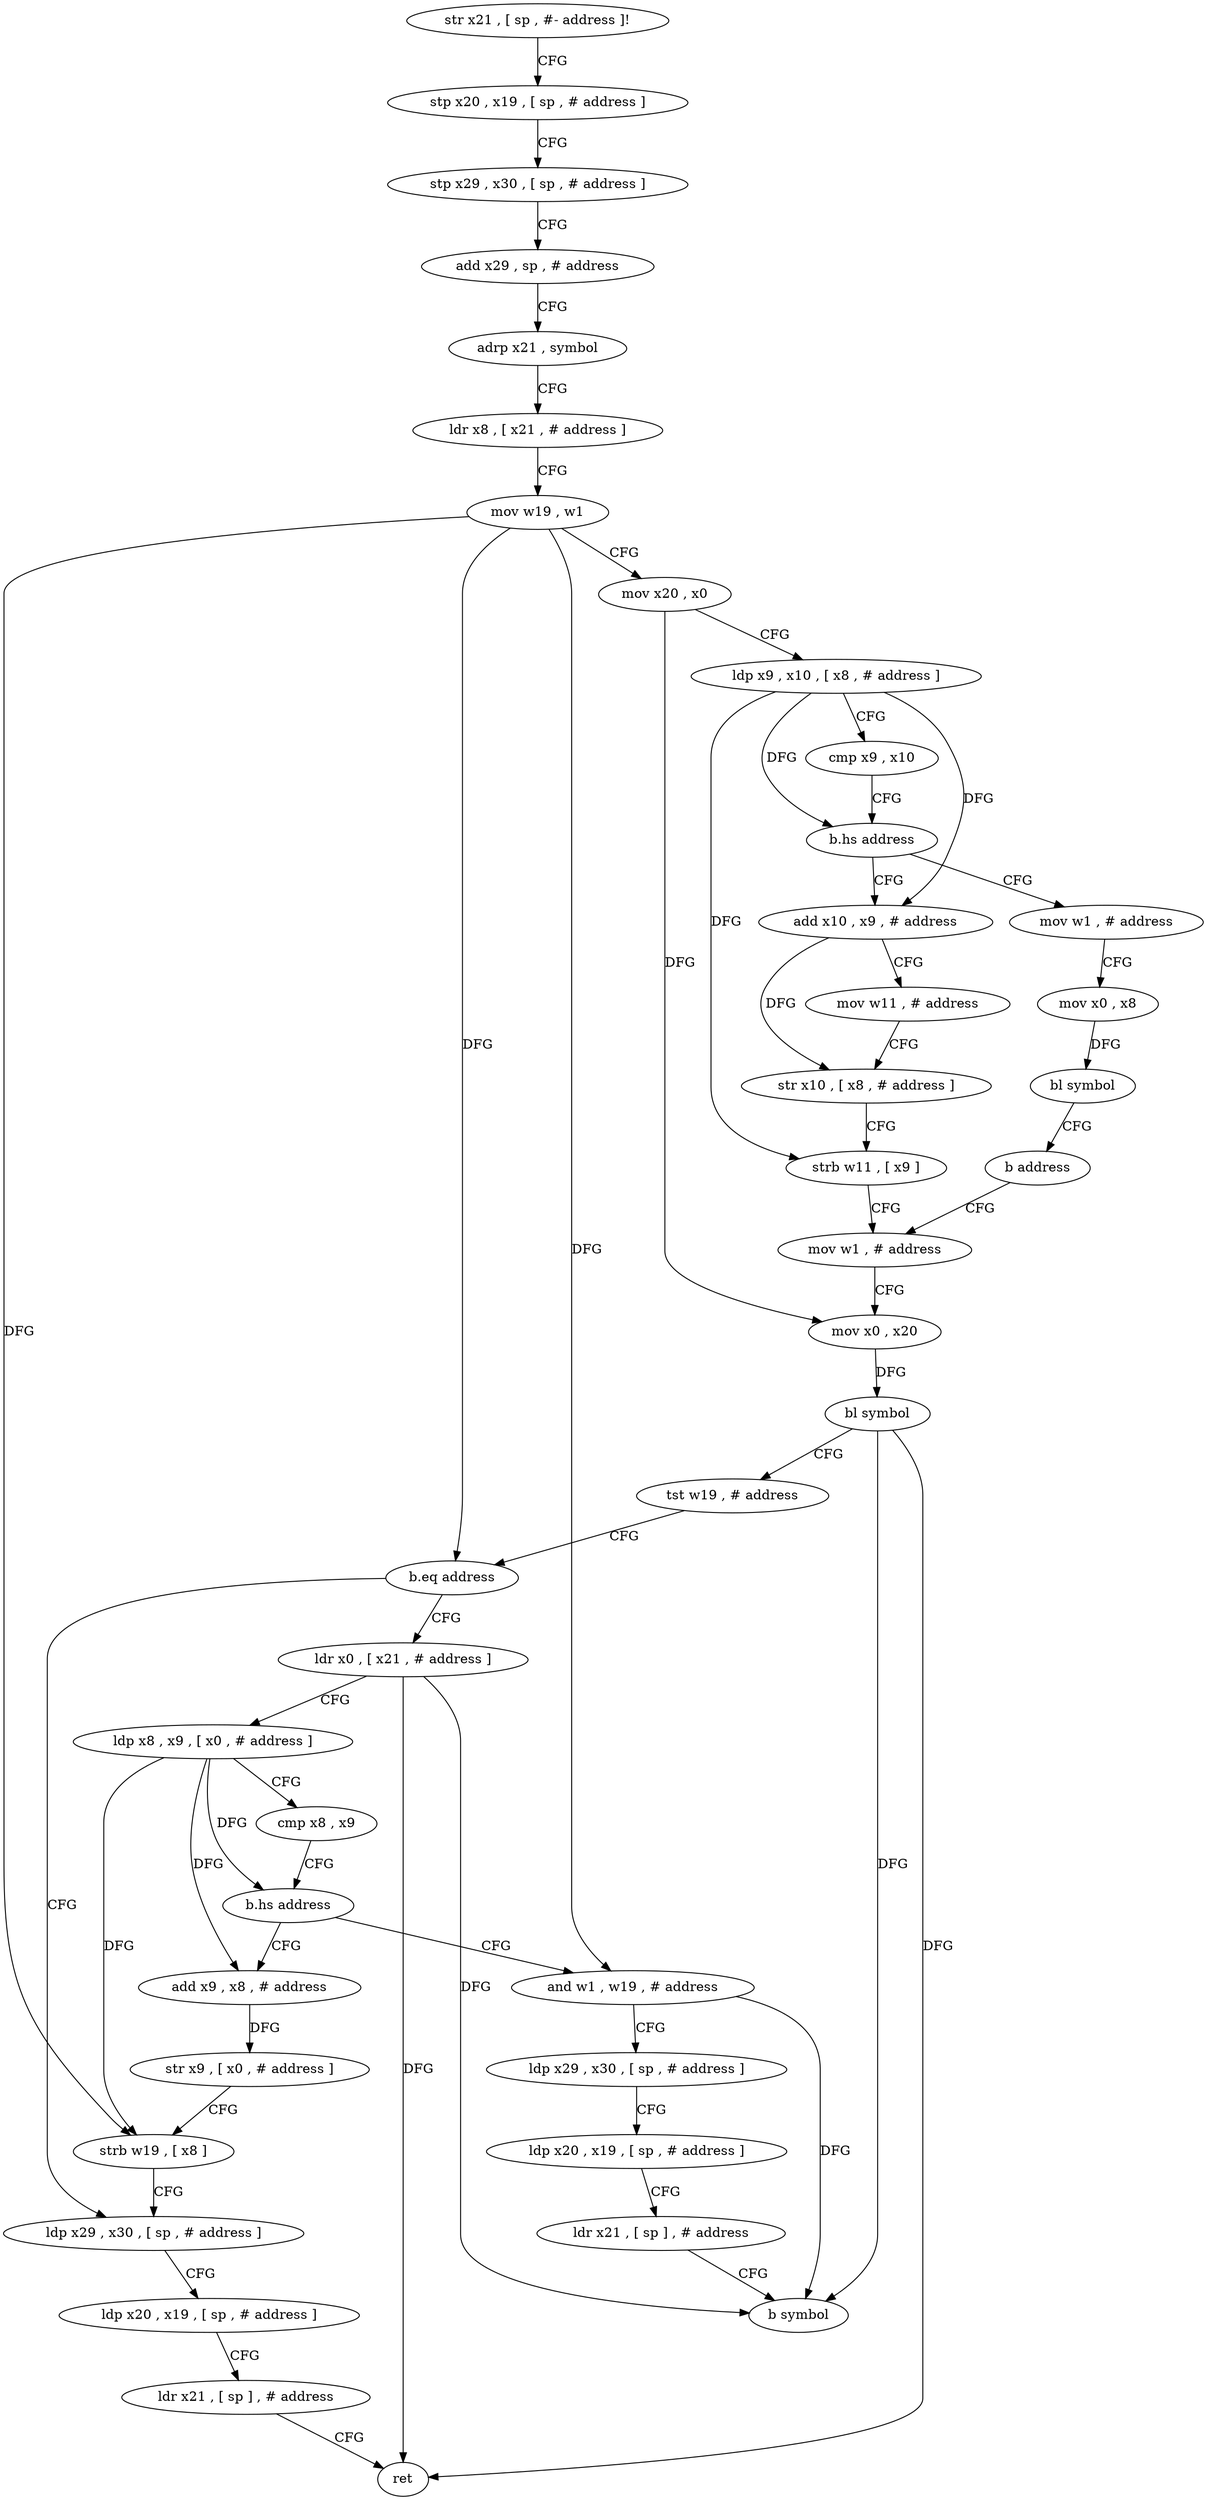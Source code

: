 digraph "func" {
"4208904" [label = "str x21 , [ sp , #- address ]!" ]
"4208908" [label = "stp x20 , x19 , [ sp , # address ]" ]
"4208912" [label = "stp x29 , x30 , [ sp , # address ]" ]
"4208916" [label = "add x29 , sp , # address" ]
"4208920" [label = "adrp x21 , symbol" ]
"4208924" [label = "ldr x8 , [ x21 , # address ]" ]
"4208928" [label = "mov w19 , w1" ]
"4208932" [label = "mov x20 , x0" ]
"4208936" [label = "ldp x9 , x10 , [ x8 , # address ]" ]
"4208940" [label = "cmp x9 , x10" ]
"4208944" [label = "b.hs address" ]
"4209028" [label = "mov w1 , # address" ]
"4208948" [label = "add x10 , x9 , # address" ]
"4209032" [label = "mov x0 , x8" ]
"4209036" [label = "bl symbol" ]
"4209040" [label = "b address" ]
"4208964" [label = "mov w1 , # address" ]
"4208952" [label = "mov w11 , # address" ]
"4208956" [label = "str x10 , [ x8 , # address ]" ]
"4208960" [label = "strb w11 , [ x9 ]" ]
"4208968" [label = "mov x0 , x20" ]
"4208972" [label = "bl symbol" ]
"4208976" [label = "tst w19 , # address" ]
"4208980" [label = "b.eq address" ]
"4209012" [label = "ldp x29 , x30 , [ sp , # address ]" ]
"4208984" [label = "ldr x0 , [ x21 , # address ]" ]
"4209016" [label = "ldp x20 , x19 , [ sp , # address ]" ]
"4209020" [label = "ldr x21 , [ sp ] , # address" ]
"4209024" [label = "ret" ]
"4208988" [label = "ldp x8 , x9 , [ x0 , # address ]" ]
"4208992" [label = "cmp x8 , x9" ]
"4208996" [label = "b.hs address" ]
"4209044" [label = "and w1 , w19 , # address" ]
"4209000" [label = "add x9 , x8 , # address" ]
"4209048" [label = "ldp x29 , x30 , [ sp , # address ]" ]
"4209052" [label = "ldp x20 , x19 , [ sp , # address ]" ]
"4209056" [label = "ldr x21 , [ sp ] , # address" ]
"4209060" [label = "b symbol" ]
"4209004" [label = "str x9 , [ x0 , # address ]" ]
"4209008" [label = "strb w19 , [ x8 ]" ]
"4208904" -> "4208908" [ label = "CFG" ]
"4208908" -> "4208912" [ label = "CFG" ]
"4208912" -> "4208916" [ label = "CFG" ]
"4208916" -> "4208920" [ label = "CFG" ]
"4208920" -> "4208924" [ label = "CFG" ]
"4208924" -> "4208928" [ label = "CFG" ]
"4208928" -> "4208932" [ label = "CFG" ]
"4208928" -> "4208980" [ label = "DFG" ]
"4208928" -> "4209044" [ label = "DFG" ]
"4208928" -> "4209008" [ label = "DFG" ]
"4208932" -> "4208936" [ label = "CFG" ]
"4208932" -> "4208968" [ label = "DFG" ]
"4208936" -> "4208940" [ label = "CFG" ]
"4208936" -> "4208944" [ label = "DFG" ]
"4208936" -> "4208948" [ label = "DFG" ]
"4208936" -> "4208960" [ label = "DFG" ]
"4208940" -> "4208944" [ label = "CFG" ]
"4208944" -> "4209028" [ label = "CFG" ]
"4208944" -> "4208948" [ label = "CFG" ]
"4209028" -> "4209032" [ label = "CFG" ]
"4208948" -> "4208952" [ label = "CFG" ]
"4208948" -> "4208956" [ label = "DFG" ]
"4209032" -> "4209036" [ label = "DFG" ]
"4209036" -> "4209040" [ label = "CFG" ]
"4209040" -> "4208964" [ label = "CFG" ]
"4208964" -> "4208968" [ label = "CFG" ]
"4208952" -> "4208956" [ label = "CFG" ]
"4208956" -> "4208960" [ label = "CFG" ]
"4208960" -> "4208964" [ label = "CFG" ]
"4208968" -> "4208972" [ label = "DFG" ]
"4208972" -> "4208976" [ label = "CFG" ]
"4208972" -> "4209024" [ label = "DFG" ]
"4208972" -> "4209060" [ label = "DFG" ]
"4208976" -> "4208980" [ label = "CFG" ]
"4208980" -> "4209012" [ label = "CFG" ]
"4208980" -> "4208984" [ label = "CFG" ]
"4209012" -> "4209016" [ label = "CFG" ]
"4208984" -> "4208988" [ label = "CFG" ]
"4208984" -> "4209024" [ label = "DFG" ]
"4208984" -> "4209060" [ label = "DFG" ]
"4209016" -> "4209020" [ label = "CFG" ]
"4209020" -> "4209024" [ label = "CFG" ]
"4208988" -> "4208992" [ label = "CFG" ]
"4208988" -> "4208996" [ label = "DFG" ]
"4208988" -> "4209000" [ label = "DFG" ]
"4208988" -> "4209008" [ label = "DFG" ]
"4208992" -> "4208996" [ label = "CFG" ]
"4208996" -> "4209044" [ label = "CFG" ]
"4208996" -> "4209000" [ label = "CFG" ]
"4209044" -> "4209048" [ label = "CFG" ]
"4209044" -> "4209060" [ label = "DFG" ]
"4209000" -> "4209004" [ label = "DFG" ]
"4209048" -> "4209052" [ label = "CFG" ]
"4209052" -> "4209056" [ label = "CFG" ]
"4209056" -> "4209060" [ label = "CFG" ]
"4209004" -> "4209008" [ label = "CFG" ]
"4209008" -> "4209012" [ label = "CFG" ]
}
